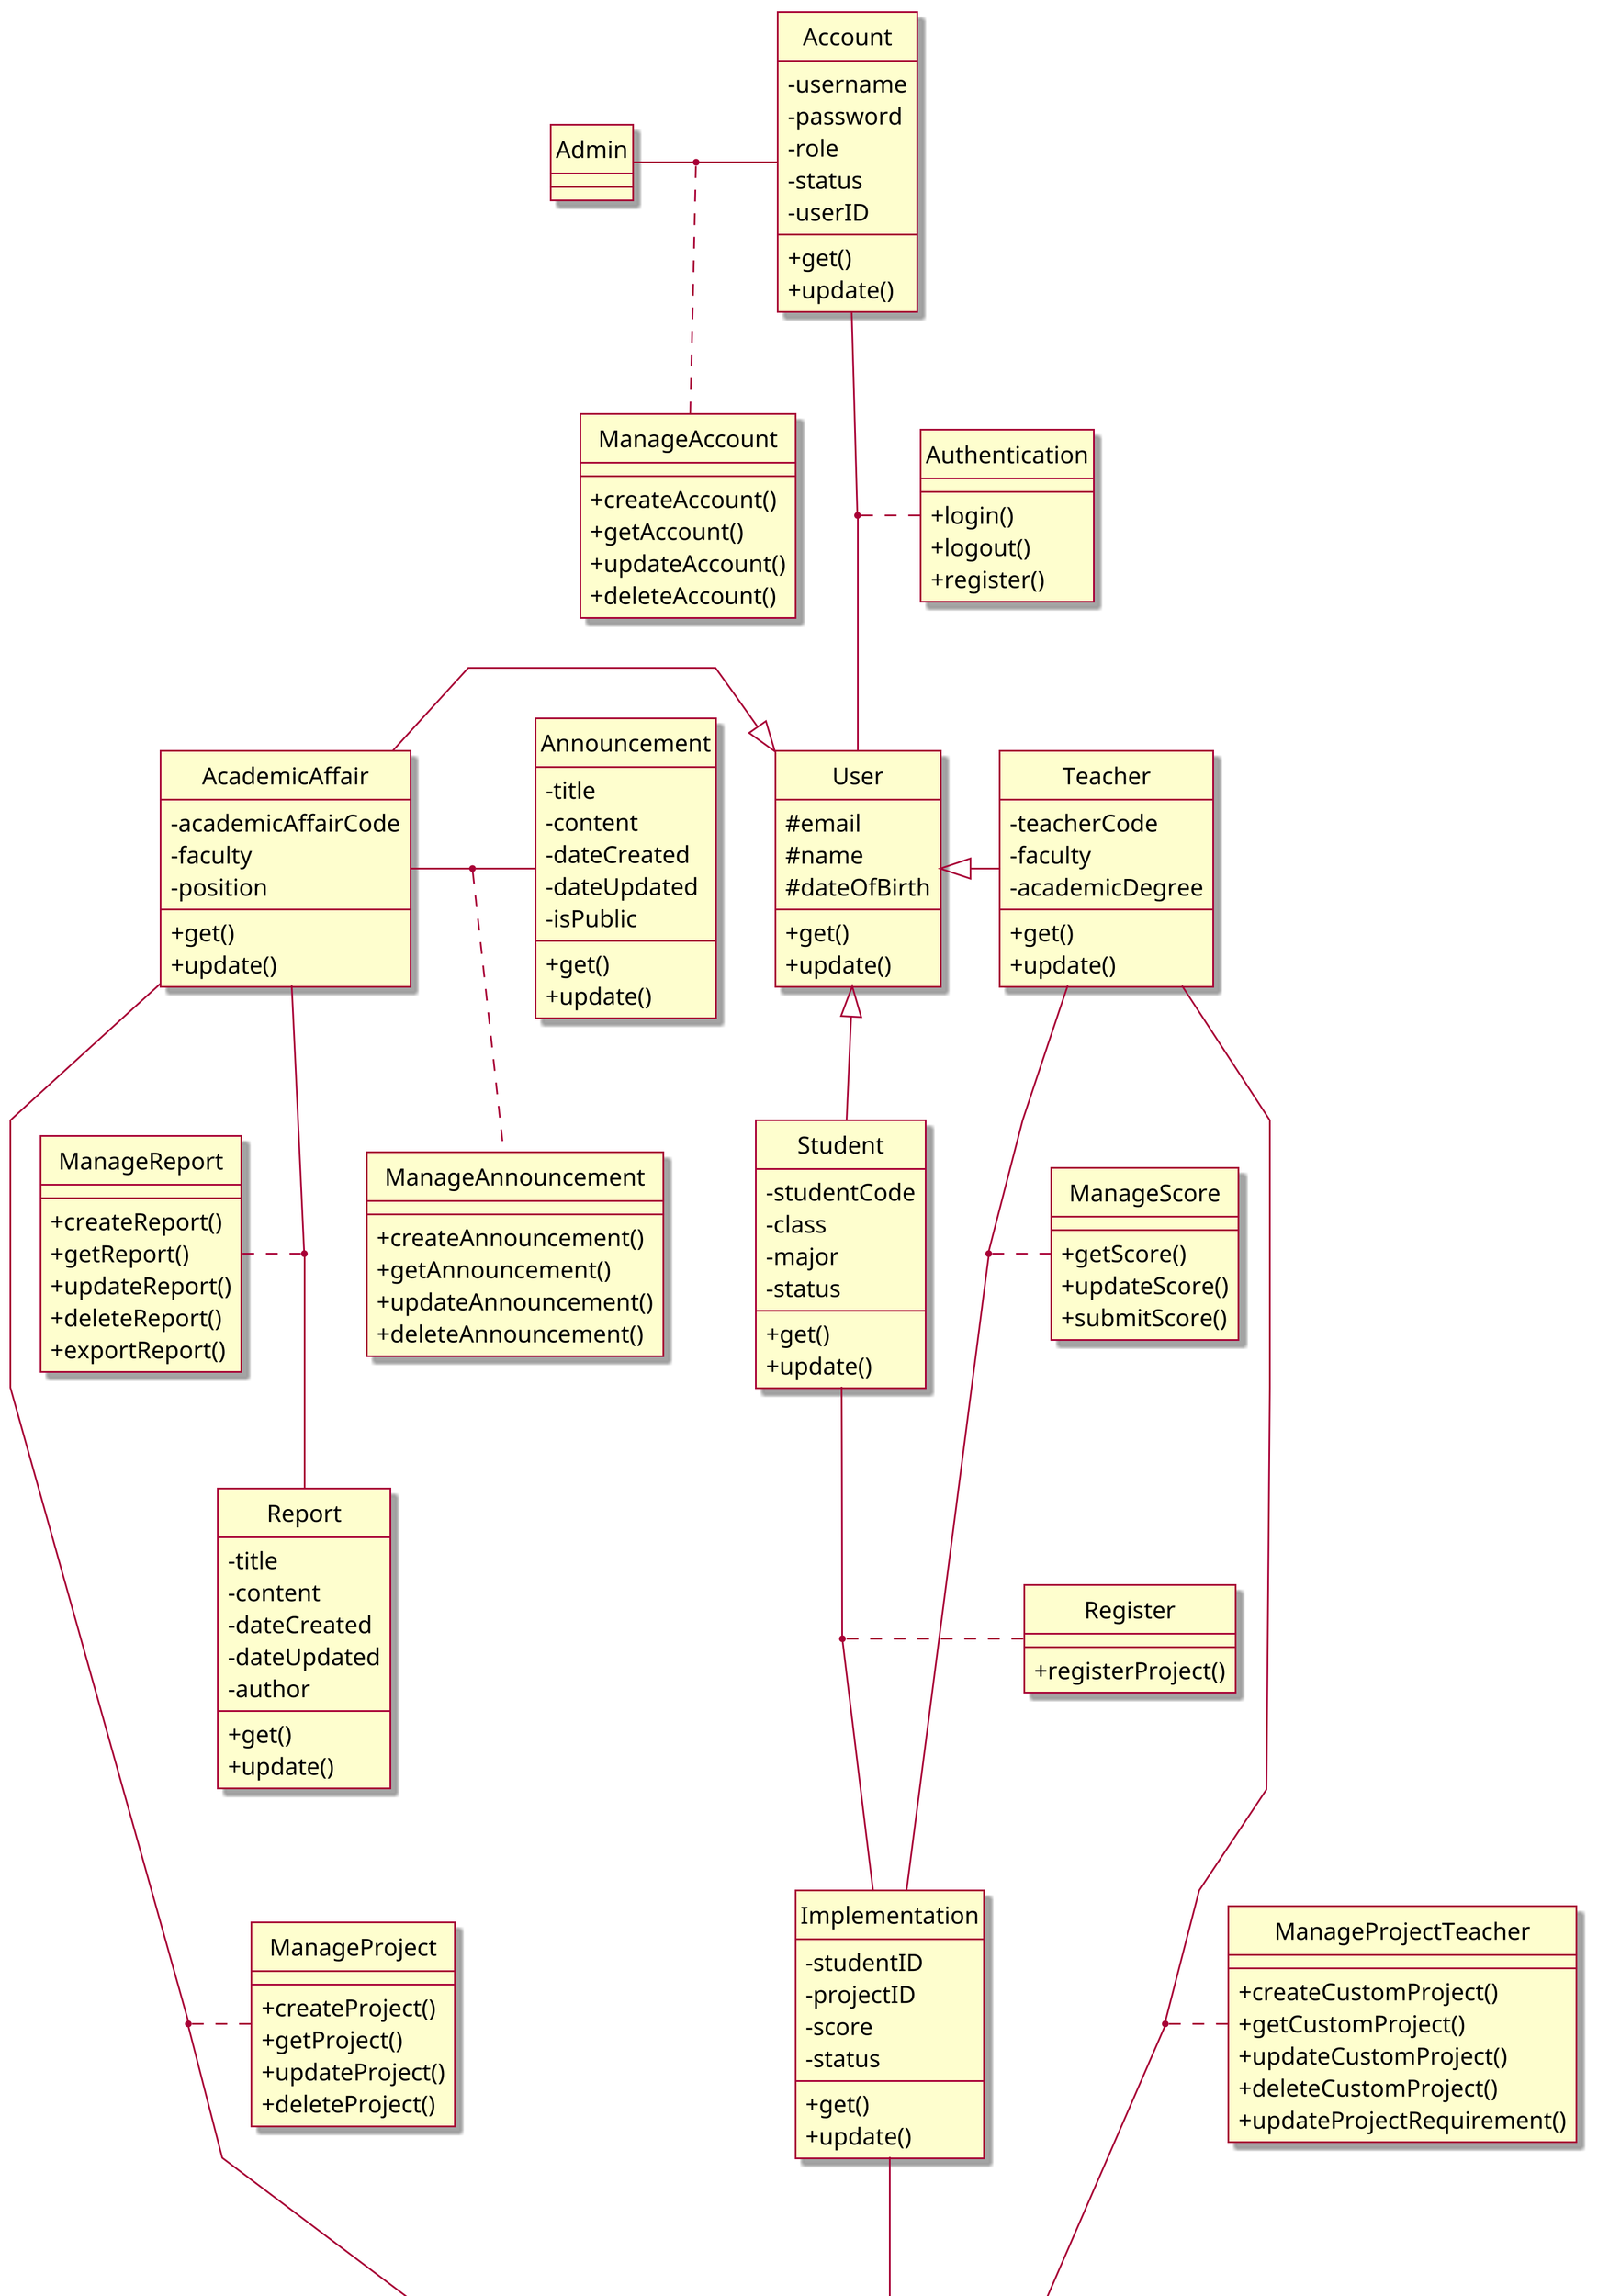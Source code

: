 @startuml Class Diagram

skin rose
skinparam classAttributeIconSize 0
' skinparam linetype ortho
skinparam linetype polyline
hide circle
scale 3

class Admin {}

class ManageAccount {
    + createAccount()
    + getAccount()
    + updateAccount()
    + deleteAccount()
}

class Account {
    - username
    - password
    - role
    - status
    - userID

    + get()
    + update()
}

class User {
    # email
    # name
    # dateOfBirth

    + get()
    + update()
}

class Authentication {
    + login()
    + logout()
    + register()
}

class AcademicAffair {
    - academicAffairCode
    - faculty
    - position

    + get()
    + update()
}

class Student {
    - studentCode
    - class
    - major
    - status

    + get()
    + update()
}

class Teacher {
    - teacherCode
    - faculty
    - academicDegree

    + get()
    + update()
}

class Announcement {
    - title
    - content
    - dateCreated
    - dateUpdated
    - isPublic

    + get()
    + update()
}

class Report {
    - title
    - content
    - dateCreated
    - dateUpdated
    - author

    + get()
    + update()
}

class Project {
    - name
    - teacherID
    - requirement
    - maxStudentNumber
    - type
    - faculty
    - isPublic
    - isRegistered

    + get()
    + update()
}

class ManageProject {
    + createProject()
    + getProject()
    + updateProject()
    + deleteProject()
}

class ManageProjectTeacher {
    + createCustomProject()
    + getCustomProject()
    + updateCustomProject()
    + deleteCustomProject()
    + updateProjectRequirement()
}

class Implementation {
    - studentID
    - projectID
    - score
    - status

    + get()
    + update()
}

class Register {
    + registerProject()
}

class ManageScore {
    + getScore()
    + updateScore()
    + submitScore()
}

class ManageReport {
    + createReport()
    + getReport()
    + updateReport()
    + deleteReport()
    + exportReport()
}

class ManageAnnouncement {
    + createAnnouncement()
    + getAnnouncement()
    + updateAnnouncement()
    + deleteAnnouncement()
}

Account -- User
(Account, User) .. Authentication
Student  -up-^ User
User ^-right- Teacher
User ^-left- AcademicAffair
Project -up- Implementation
Student -down- Implementation
(Student, Implementation) .. Register
AcademicAffair -left- Announcement
AcademicAffair -up- Report
AcademicAffair ---- Project
(AcademicAffair, Project) .... ManageProject
Teacher ---- Project
(Teacher, Project) .... ManageProjectTeacher
(Teacher, Implementation) .... ManageScore
ManageReport .. (AcademicAffair, Report)
(AcademicAffair, Announcement) .. ManageAnnouncement
Admin -right- Account
(Admin, Account) .. ManageAccount
@enduml